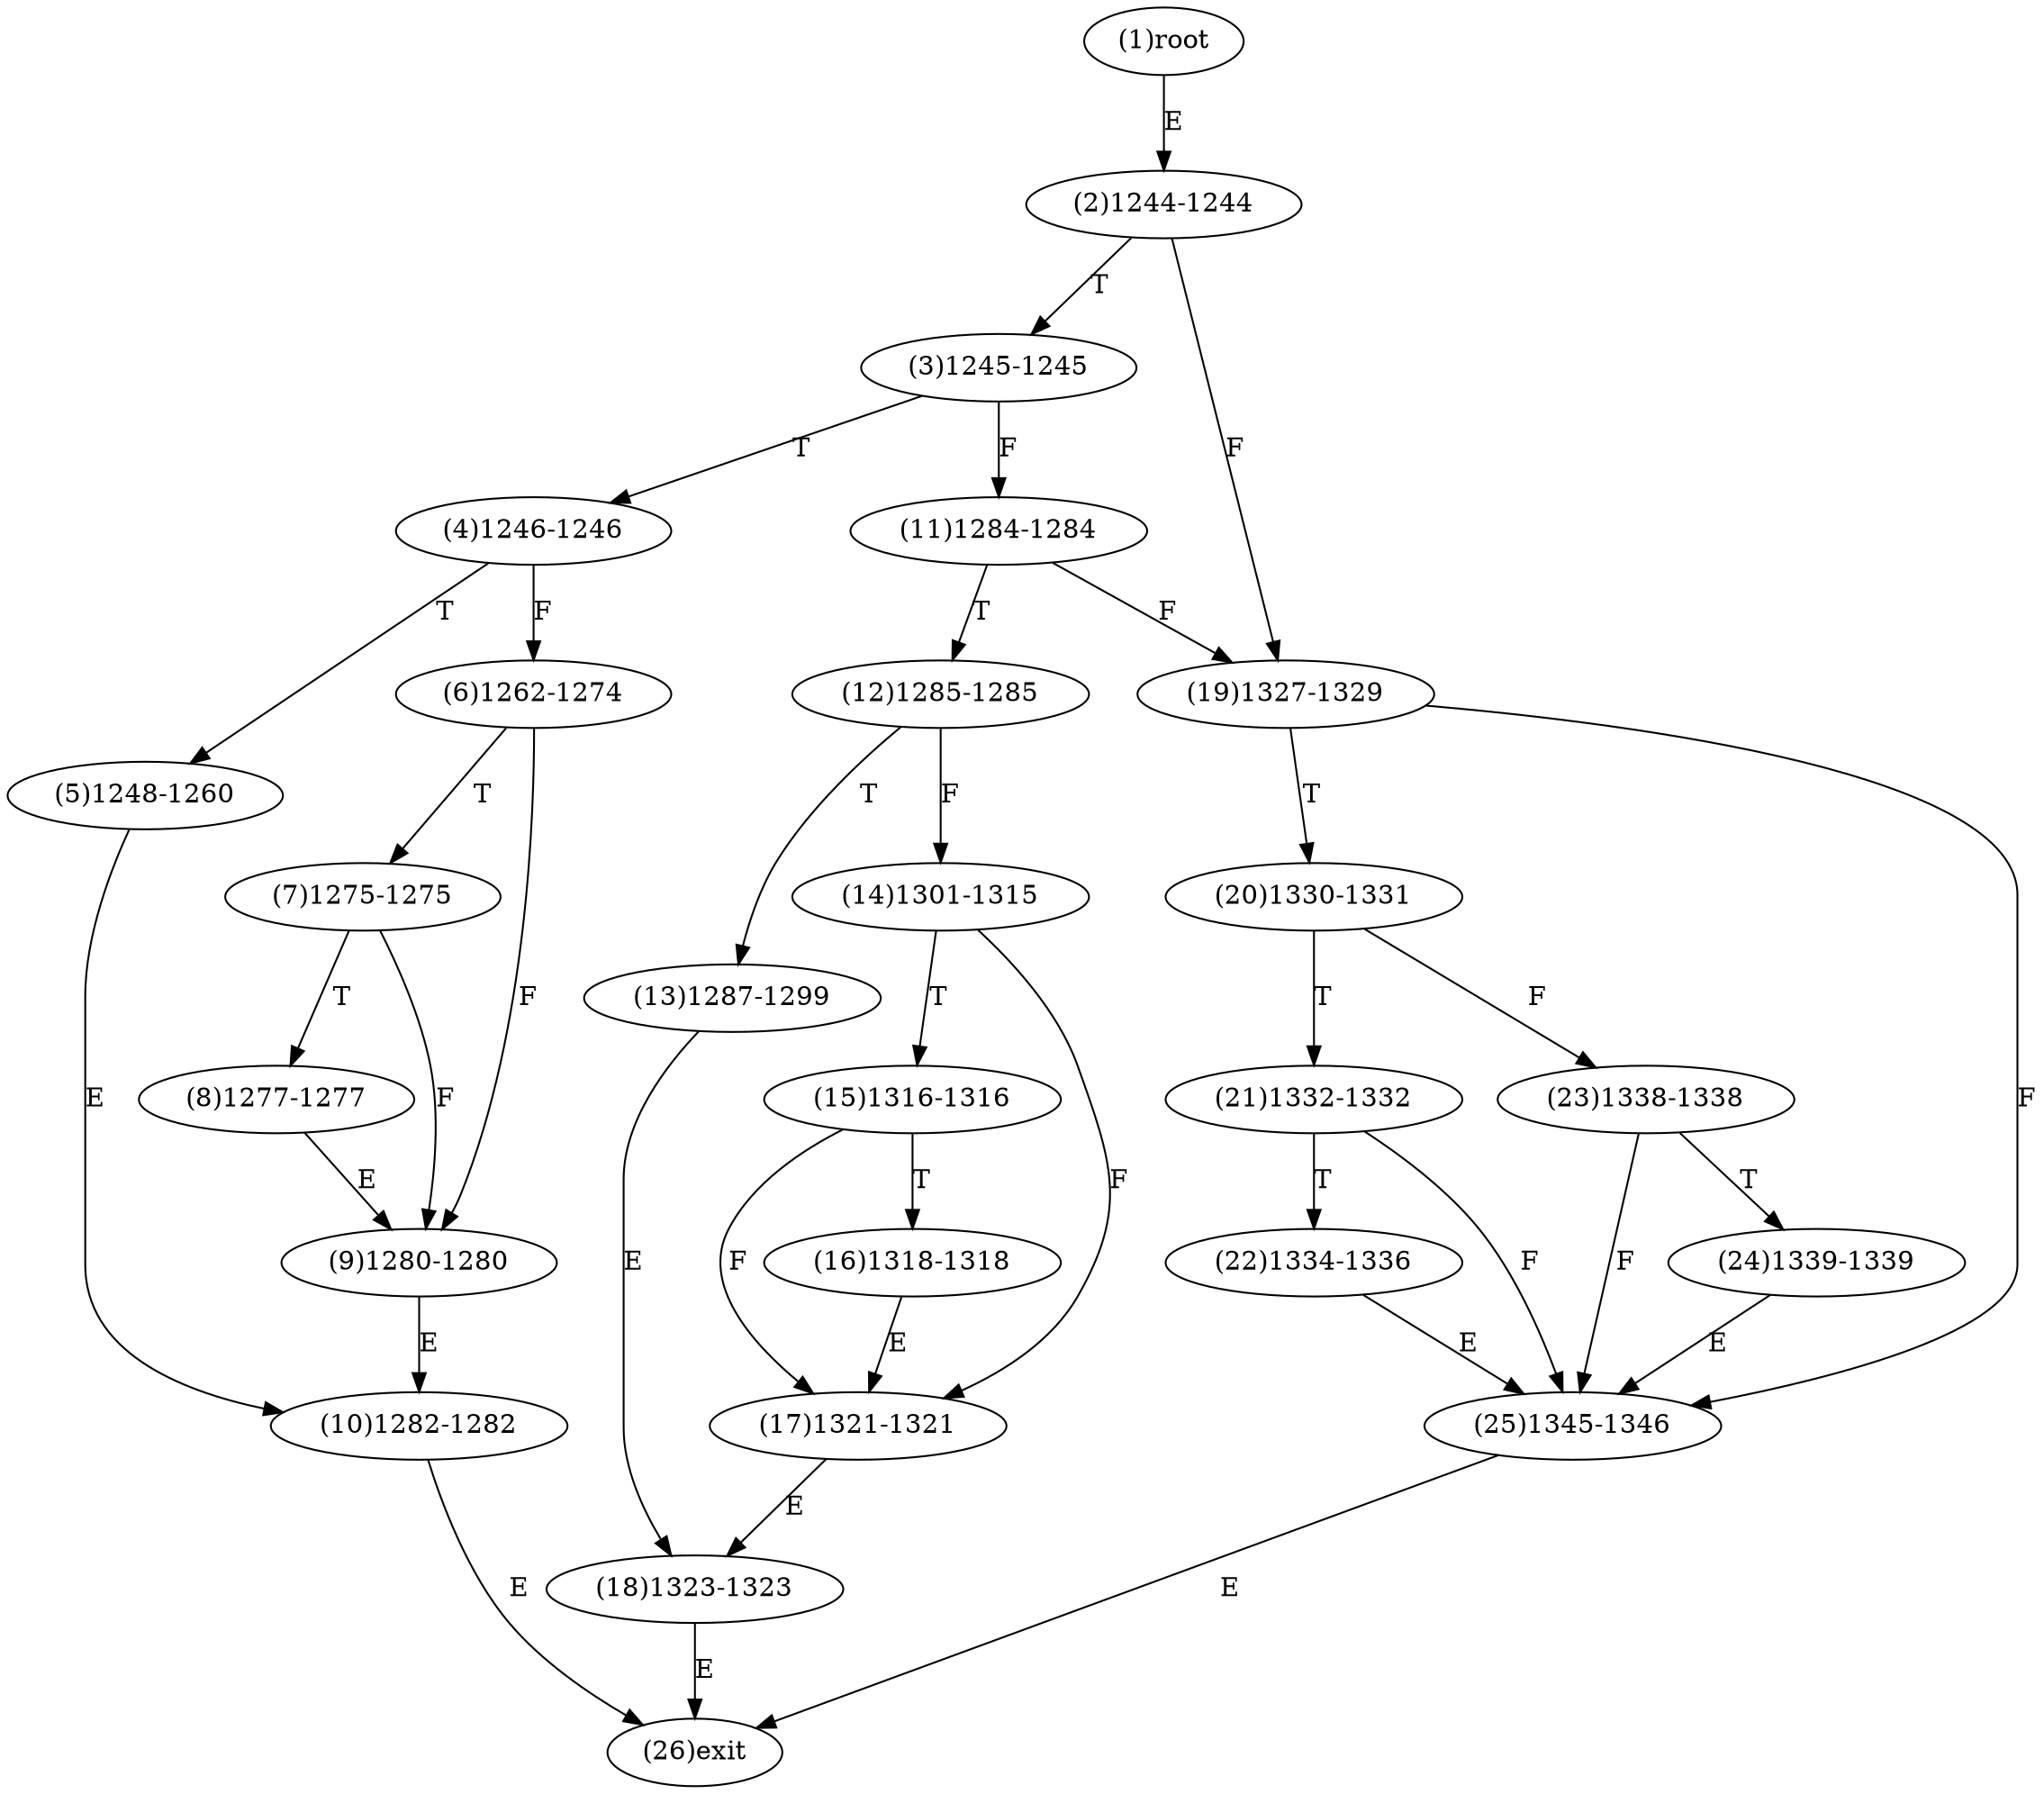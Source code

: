 digraph "" { 
1[ label="(1)root"];
2[ label="(2)1244-1244"];
3[ label="(3)1245-1245"];
4[ label="(4)1246-1246"];
5[ label="(5)1248-1260"];
6[ label="(6)1262-1274"];
7[ label="(7)1275-1275"];
8[ label="(8)1277-1277"];
9[ label="(9)1280-1280"];
10[ label="(10)1282-1282"];
11[ label="(11)1284-1284"];
12[ label="(12)1285-1285"];
13[ label="(13)1287-1299"];
14[ label="(14)1301-1315"];
15[ label="(15)1316-1316"];
17[ label="(17)1321-1321"];
16[ label="(16)1318-1318"];
19[ label="(19)1327-1329"];
18[ label="(18)1323-1323"];
21[ label="(21)1332-1332"];
20[ label="(20)1330-1331"];
23[ label="(23)1338-1338"];
22[ label="(22)1334-1336"];
25[ label="(25)1345-1346"];
24[ label="(24)1339-1339"];
26[ label="(26)exit"];
1->2[ label="E"];
2->19[ label="F"];
2->3[ label="T"];
3->11[ label="F"];
3->4[ label="T"];
4->6[ label="F"];
4->5[ label="T"];
5->10[ label="E"];
6->9[ label="F"];
6->7[ label="T"];
7->9[ label="F"];
7->8[ label="T"];
8->9[ label="E"];
9->10[ label="E"];
10->26[ label="E"];
11->19[ label="F"];
11->12[ label="T"];
12->14[ label="F"];
12->13[ label="T"];
13->18[ label="E"];
14->17[ label="F"];
14->15[ label="T"];
15->17[ label="F"];
15->16[ label="T"];
16->17[ label="E"];
17->18[ label="E"];
18->26[ label="E"];
19->25[ label="F"];
19->20[ label="T"];
20->23[ label="F"];
20->21[ label="T"];
21->25[ label="F"];
21->22[ label="T"];
22->25[ label="E"];
23->25[ label="F"];
23->24[ label="T"];
24->25[ label="E"];
25->26[ label="E"];
}